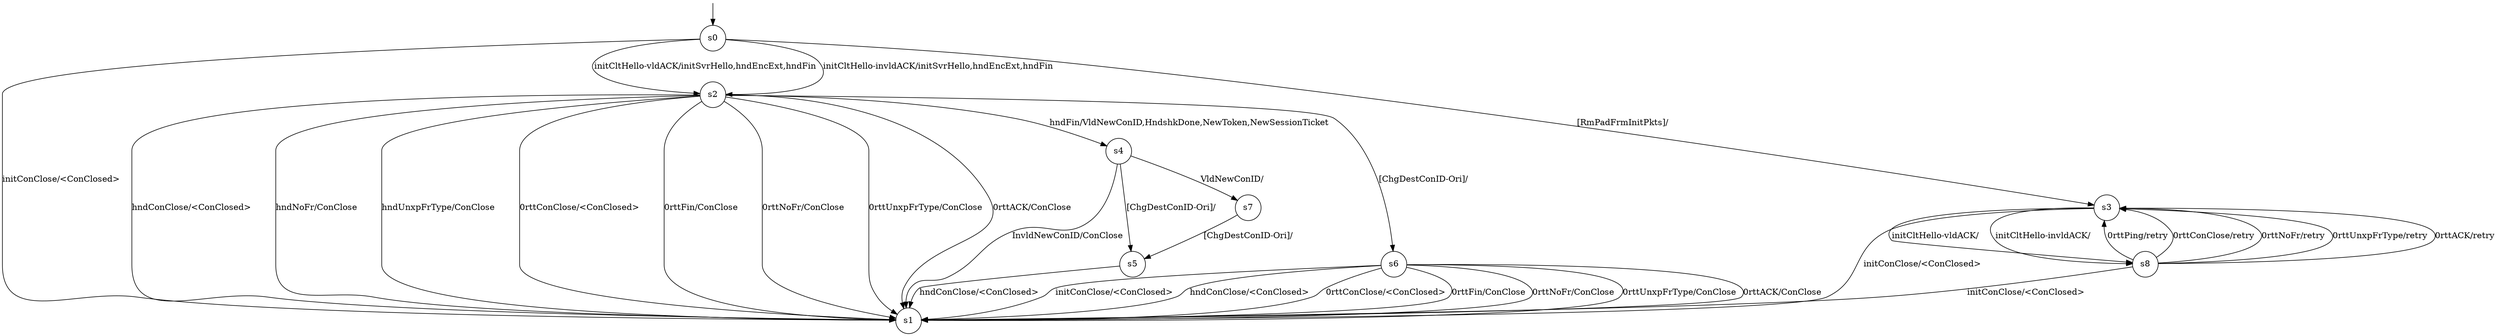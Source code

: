 digraph g {

s0 [shape="circle" label="s0"];
s1 [shape="circle" label="s1"];
s2 [shape="circle" label="s2"];
s3 [shape="circle" label="s3"];
s4 [shape="circle" label="s4"];
s5 [shape="circle" label="s5"];
s6 [shape="circle" label="s6"];
s7 [shape="circle" label="s7"];
s8 [shape="circle" label="s8"];
s0 -> s1 [label="initConClose/<ConClosed> "];
s0 -> s2 [label="initCltHello-vldACK/initSvrHello,hndEncExt,hndFin "];
s0 -> s2 [label="initCltHello-invldACK/initSvrHello,hndEncExt,hndFin "];
s0 -> s3 [label="[RmPadFrmInitPkts]/ "];
s2 -> s4 [label="hndFin/VldNewConID,HndshkDone,NewToken,NewSessionTicket "];
s2 -> s1 [label="hndConClose/<ConClosed> "];
s2 -> s1 [label="hndNoFr/ConClose "];
s2 -> s1 [label="hndUnxpFrType/ConClose "];
s2 -> s1 [label="0rttConClose/<ConClosed> "];
s2 -> s1 [label="0rttFin/ConClose "];
s2 -> s1 [label="0rttNoFr/ConClose "];
s2 -> s1 [label="0rttUnxpFrType/ConClose "];
s2 -> s1 [label="0rttACK/ConClose "];
s2 -> s6 [label="[ChgDestConID-Ori]/ "];
s3 -> s1 [label="initConClose/<ConClosed> "];
s3 -> s8 [label="initCltHello-vldACK/ "];
s3 -> s8 [label="initCltHello-invldACK/ "];
s4 -> s7 [label="VldNewConID/ "];
s4 -> s1 [label="InvldNewConID/ConClose "];
s4 -> s5 [label="[ChgDestConID-Ori]/ "];
s5 -> s1 [label="hndConClose/<ConClosed> "];
s6 -> s1 [label="initConClose/<ConClosed> "];
s6 -> s1 [label="hndConClose/<ConClosed> "];
s6 -> s1 [label="0rttConClose/<ConClosed> "];
s6 -> s1 [label="0rttFin/ConClose "];
s6 -> s1 [label="0rttNoFr/ConClose "];
s6 -> s1 [label="0rttUnxpFrType/ConClose "];
s6 -> s1 [label="0rttACK/ConClose "];
s7 -> s5 [label="[ChgDestConID-Ori]/ "];
s8 -> s1 [label="initConClose/<ConClosed> "];
s8 -> s3 [label="0rttPing/retry "];
s8 -> s3 [label="0rttConClose/retry "];
s8 -> s3 [label="0rttNoFr/retry "];
s8 -> s3 [label="0rttUnxpFrType/retry "];
s8 -> s3 [label="0rttACK/retry "];

__start0 [label="" shape="none" width="0" height="0"];
__start0 -> s0;

}
